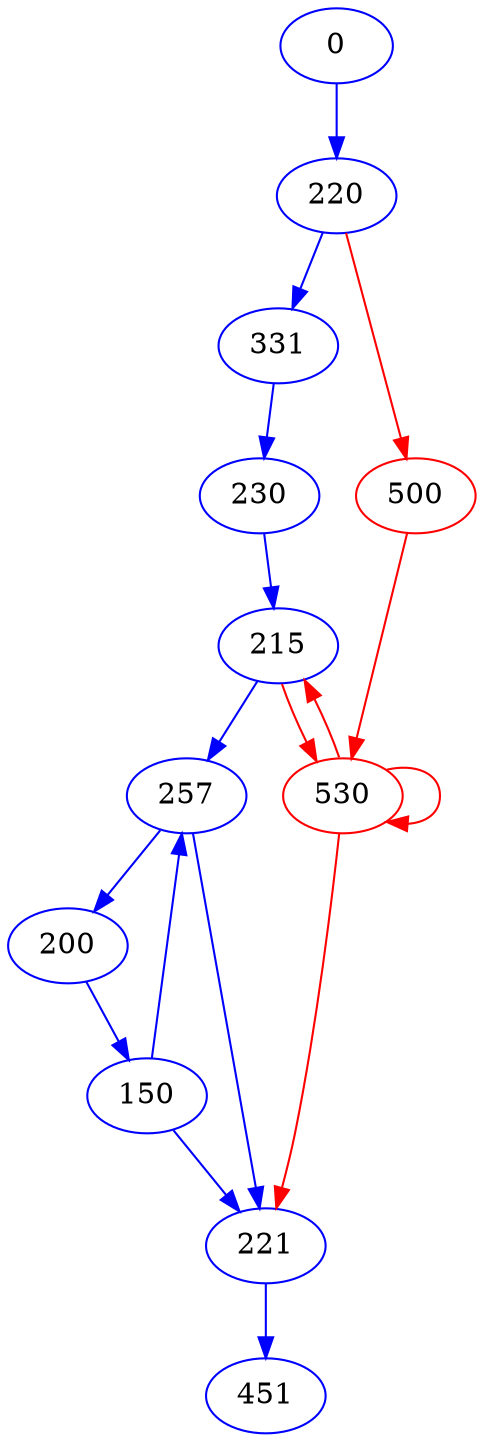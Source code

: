 digraph g {
	node [color=black];
	edge [color=black];
	0	[color=blue];
	220	[color=blue];
	0 -> 220	[key=new_edge,
		color=blue];
	331	[color=blue];
	220 -> 331	[key=new_edge,
		color=blue];
	500	[color=red];
	220 -> 500	[key=new_edge,
		color=red];
	230	[color=blue];
	331 -> 230	[key=new_edge,
		color=blue];
	215	[color=blue];
	230 -> 215	[key=new_edge,
		color=blue];
	257	[color=blue];
	215 -> 257	[key=new_edge,
		color=blue];
	530	[color=red];
	215 -> 530	[key=new_edge,
		color=red];
	200	[color=blue];
	257 -> 200	[key=new_edge,
		color=blue];
	221	[color=blue];
	257 -> 221	[key=new_edge,
		color=blue];
	150	[color=blue];
	200 -> 150	[key=new_edge,
		color=blue];
	150 -> 257	[key=new_edge,
		color=blue];
	150 -> 221	[key=new_edge,
		color=blue];
	451	[color=blue];
	221 -> 451	[key=new_edge,
		color=blue];
	500 -> 530	[key=new_edge,
		color=red];
	530 -> 215	[key=new_edge,
		color=red];
	530 -> 221	[key=new_edge,
		color=red];
	530 -> 530	[key=new_edge,
		color=red];
}
